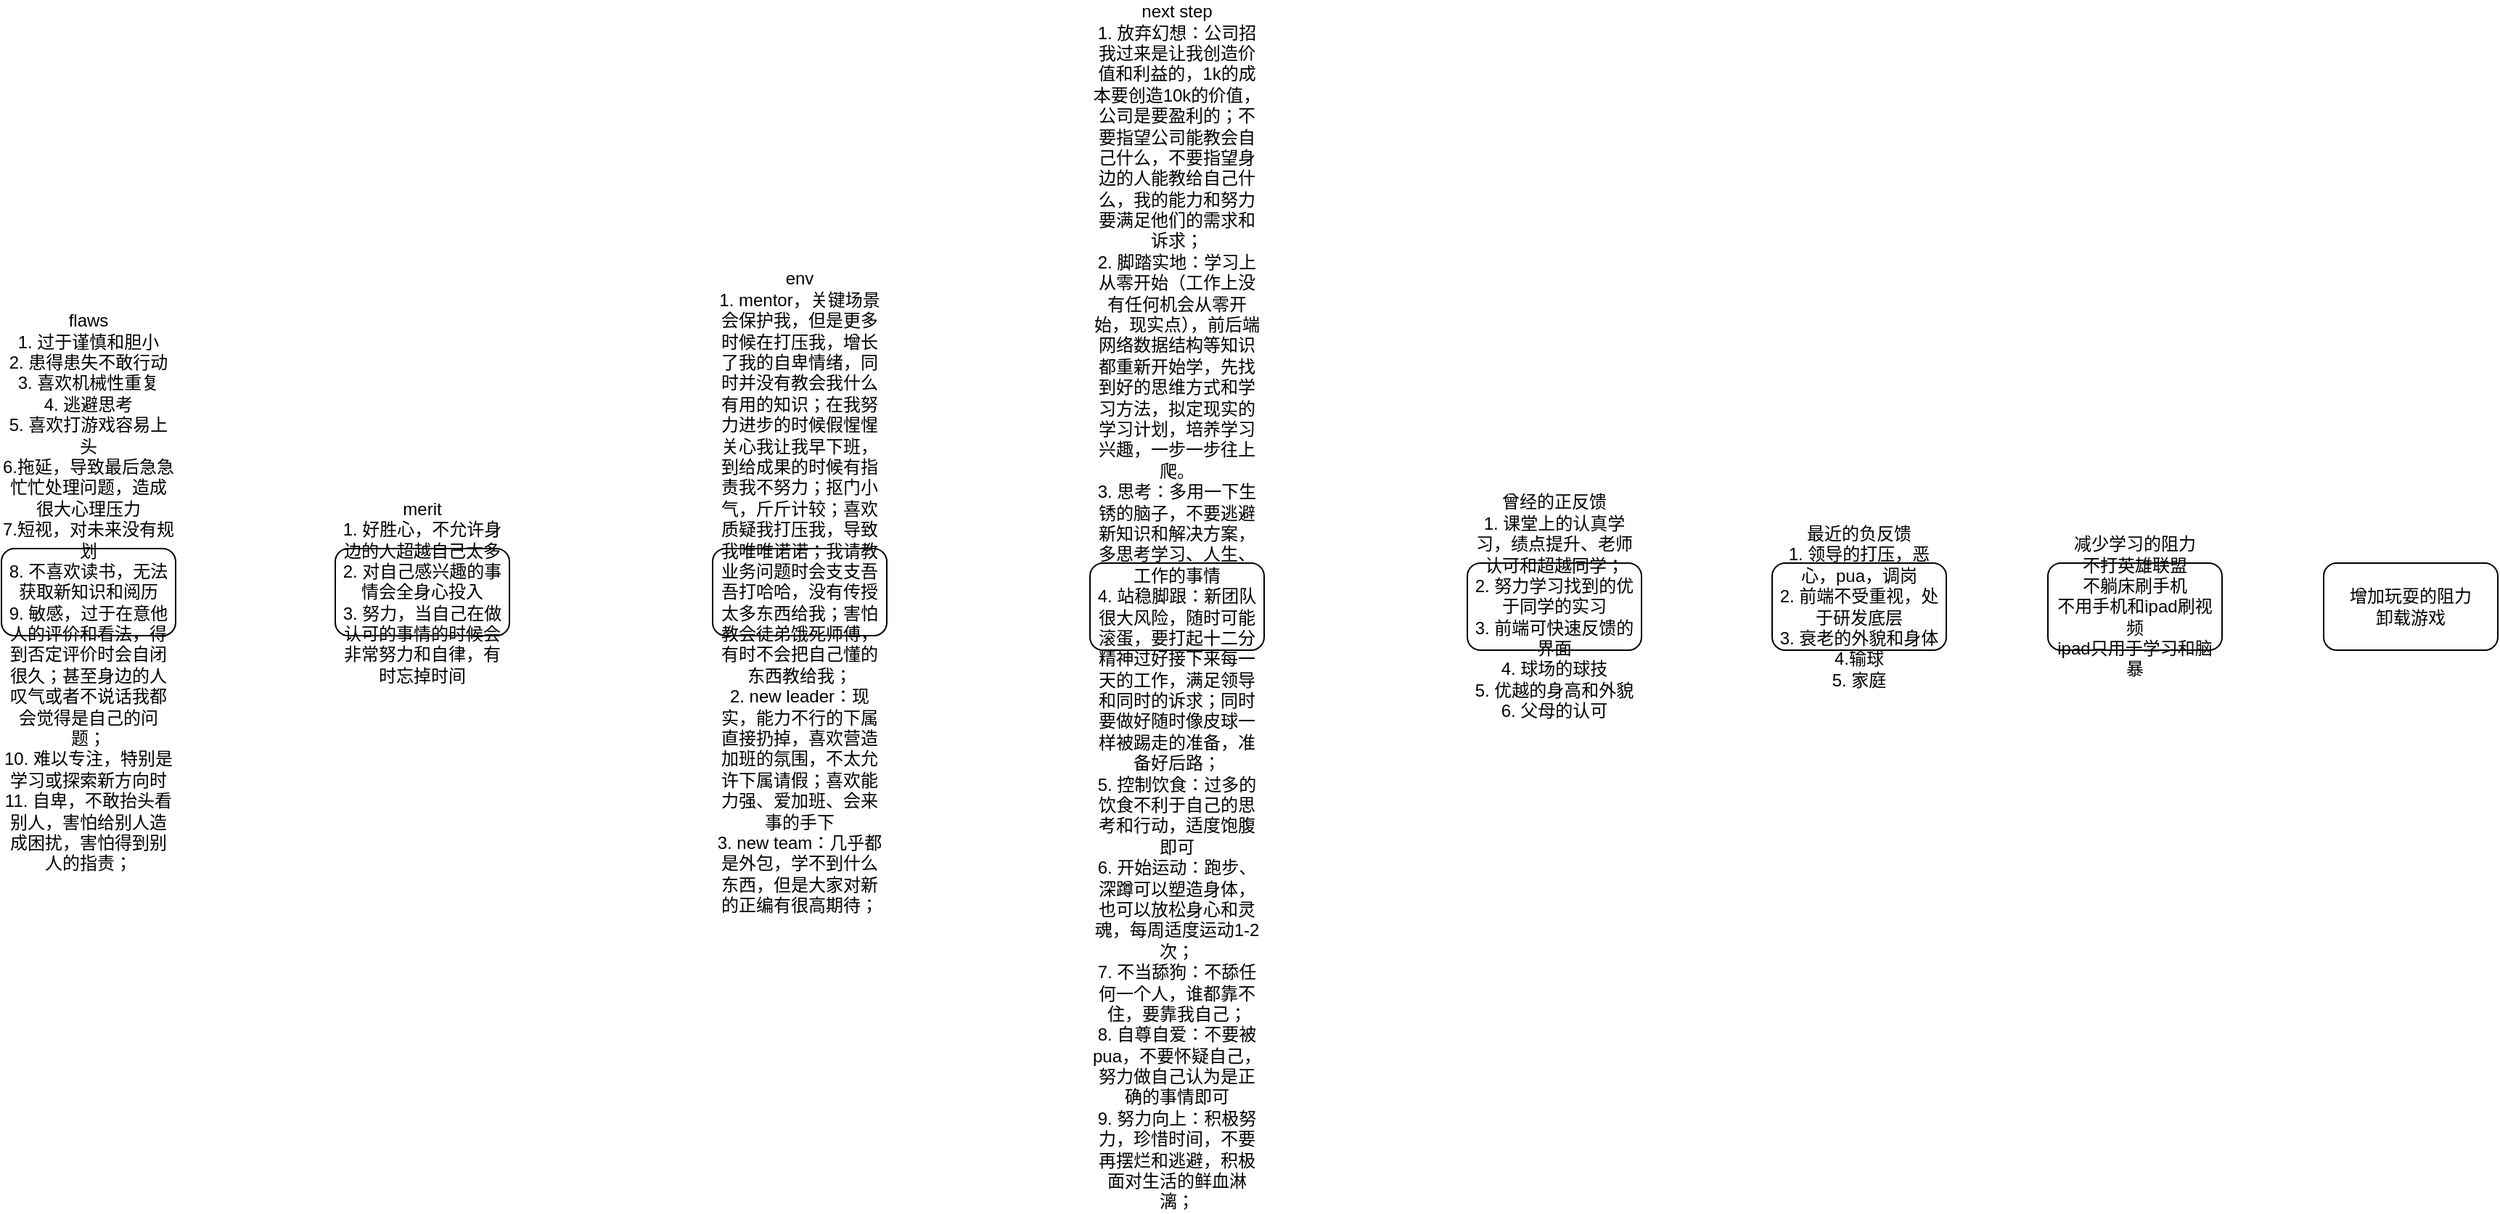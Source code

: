 <mxfile version="23.0.2" type="github">
  <diagram name="第 1 页" id="4iLV3aSLRmlBd6YKkux7">
    <mxGraphModel dx="1434" dy="1933" grid="1" gridSize="10" guides="1" tooltips="1" connect="1" arrows="1" fold="1" page="1" pageScale="1" pageWidth="827" pageHeight="1169" math="0" shadow="0">
      <root>
        <mxCell id="0" />
        <mxCell id="1" parent="0" />
        <mxCell id="ayuznKtC7ornopGSUXEp-3" value="flaws&lt;br&gt;1. 过于谨慎和胆小&lt;br&gt;2. 患得患失不敢行动&lt;br&gt;3. 喜欢机械性重复&lt;br&gt;4. 逃避思考&lt;br&gt;5. 喜欢打游戏容易上头&lt;br&gt;6.拖延，导致最后急急忙忙处理问题，造成很大心理压力&lt;br&gt;7.短视，对未来没有规划&lt;br&gt;8. 不喜欢读书，无法获取新知识和阅历&lt;br&gt;9. 敏感，过于在意他人的评价和看法，得到否定评价时会自闭很久；甚至身边的人叹气或者不说话我都会觉得是自己的问题；&lt;br&gt;10. 难以专注，特别是学习或探索新方向时&lt;br&gt;11. 自卑，不敢抬头看别人，害怕给别人造成困扰，害怕得到别人的指责；" style="rounded=1;whiteSpace=wrap;html=1;" parent="1" vertex="1">
          <mxGeometry x="240" y="360" width="120" height="60" as="geometry" />
        </mxCell>
        <mxCell id="ayuznKtC7ornopGSUXEp-4" value="merit&lt;br&gt;1. 好胜心，不允许身边的人超越自己太多&lt;br&gt;2. 对自己感兴趣的事情会全身心投入&lt;br&gt;3. 努力，当自己在做认可的事情的时候会非常努力和自律，有时忘掉时间" style="rounded=1;whiteSpace=wrap;html=1;" parent="1" vertex="1">
          <mxGeometry x="470" y="360" width="120" height="60" as="geometry" />
        </mxCell>
        <mxCell id="ayuznKtC7ornopGSUXEp-5" value="env&lt;br&gt;1. mentor，关键场景会保护我，但是更多时候在打压我，增长了我的自卑情绪，同时并没有教会我什么有用的知识；在我努力进步的时候假惺惺关心我让我早下班，到给成果的时候有指责我不努力；抠门小气，斤斤计较；喜欢质疑我打压我，导致我唯唯诺诺；我请教业务问题时会支支吾吾打哈哈，没有传授太多东西给我；害怕教会徒弟饿死师傅，有时不会把自己懂的东西教给我；&lt;br&gt;2. new leader：现实，能力不行的下属直接扔掉，喜欢营造加班的氛围，不太允许下属请假；喜欢能力强、爱加班、会来事的手下&lt;br&gt;3. new team：几乎都是外包，学不到什么东西，但是大家对新的正编有很高期待；" style="rounded=1;whiteSpace=wrap;html=1;" parent="1" vertex="1">
          <mxGeometry x="730" y="360" width="120" height="60" as="geometry" />
        </mxCell>
        <mxCell id="ayuznKtC7ornopGSUXEp-6" value="next step&lt;br&gt;1. 放弃幻想：公司招我过来是让我创造价值和利益的，1k的成本要创造10k的价值，公司是要盈利的；不要指望公司能教会自己什么，不要指望身边的人能教给自己什么，我的能力和努力要满足他们的需求和诉求；&lt;br&gt;2. 脚踏实地：学习上从零开始（工作上没有任何机会从零开始，现实点），前后端网络数据结构等知识都重新开始学，先找到好的思维方式和学习方法，拟定现实的学习计划，培养学习兴趣，一步一步往上爬。&lt;br&gt;3. 思考：多用一下生锈的脑子，不要逃避新知识和解决方案，多思考学习、人生、工作的事情&lt;br&gt;4. 站稳脚跟：新团队很大风险，随时可能滚蛋，要打起十二分精神过好接下来每一天的工作，满足领导和同时的诉求；同时要做好随时像皮球一样被踢走的准备，准备好后路；&lt;br&gt;5. 控制饮食：过多的饮食不利于自己的思考和行动，适度饱腹即可&lt;br&gt;6. 开始运动：跑步、深蹲可以塑造身体，也可以放松身心和灵魂，每周适度运动1-2次；&lt;br&gt;7. 不当舔狗：不舔任何一个人，谁都靠不住，要靠我自己；&lt;br&gt;8. 自尊自爱：不要被pua，不要怀疑自己，努力做自己认为是正确的事情即可&lt;br&gt;9. 努力向上：积极努力，珍惜时间，不要再摆烂和逃避，积极面对生活的鲜血淋漓；" style="rounded=1;whiteSpace=wrap;html=1;" parent="1" vertex="1">
          <mxGeometry x="990" y="370" width="120" height="60" as="geometry" />
        </mxCell>
        <mxCell id="ZFJDH_w-gbafOOVu7U-F-1" value="曾经的正反馈&lt;br&gt;1. 课堂上的认真学习，绩点提升、老师认可和超越同学；&lt;br&gt;2. 努力学习找到的优于同学的实习&lt;br&gt;3. 前端可快速反馈的界面&lt;br&gt;4. 球场的球技&lt;br&gt;5. 优越的身高和外貌&lt;br&gt;6. 父母的认可" style="rounded=1;whiteSpace=wrap;html=1;" vertex="1" parent="1">
          <mxGeometry x="1250" y="370" width="120" height="60" as="geometry" />
        </mxCell>
        <mxCell id="ZFJDH_w-gbafOOVu7U-F-2" value="最近的负反馈&lt;br&gt;1. 领导的打压，恶心，pua，调岗&lt;br&gt;2. 前端不受重视，处于研发底层&lt;br&gt;3. 衰老的外貌和身体&lt;br&gt;4.输球&lt;br&gt;5. 家庭" style="rounded=1;whiteSpace=wrap;html=1;" vertex="1" parent="1">
          <mxGeometry x="1460" y="370" width="120" height="60" as="geometry" />
        </mxCell>
        <mxCell id="ZFJDH_w-gbafOOVu7U-F-3" value="减少学习的阻力&lt;br&gt;不打英雄联盟&lt;br&gt;不躺床刷手机&lt;br&gt;不用手机和ipad刷视频&lt;br&gt;ipad只用于学习和脑暴" style="rounded=1;whiteSpace=wrap;html=1;" vertex="1" parent="1">
          <mxGeometry x="1650" y="370" width="120" height="60" as="geometry" />
        </mxCell>
        <mxCell id="ZFJDH_w-gbafOOVu7U-F-5" value="增加玩耍的阻力&lt;br&gt;卸载游戏" style="rounded=1;whiteSpace=wrap;html=1;" vertex="1" parent="1">
          <mxGeometry x="1840" y="370" width="120" height="60" as="geometry" />
        </mxCell>
      </root>
    </mxGraphModel>
  </diagram>
</mxfile>
